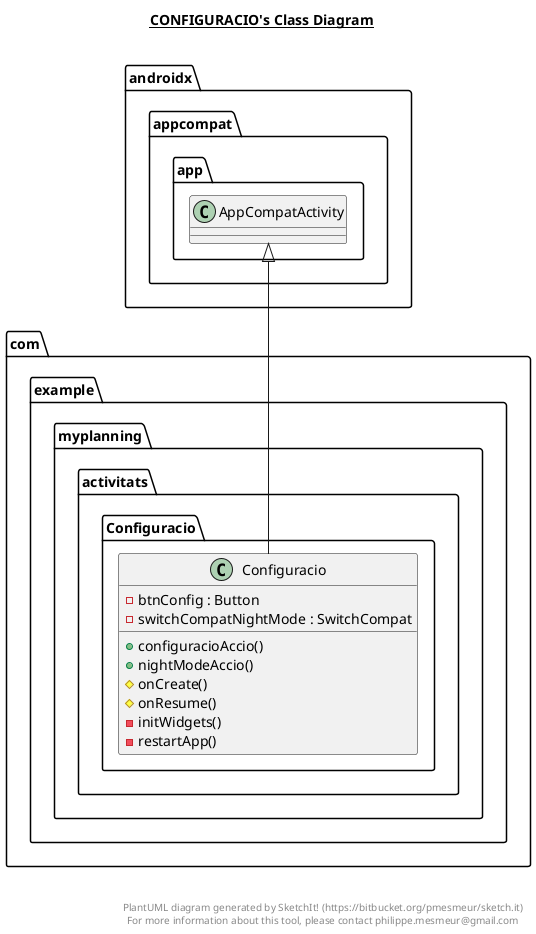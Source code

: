 @startuml

title __CONFIGURACIO's Class Diagram__\n

  namespace com.example.myplanning {
    namespace activitats {
      namespace Configuracio {
        class com.example.myplanning.activitats.Configuracio.Configuracio {
            - btnConfig : Button
            - switchCompatNightMode : SwitchCompat
            + configuracioAccio()
            + nightModeAccio()
            # onCreate()
            # onResume()
            - initWidgets()
            - restartApp()
        }
      }
    }
  }
  

  com.example.myplanning.activitats.Configuracio.Configuracio -up-|> androidx.appcompat.app.AppCompatActivity


right footer


PlantUML diagram generated by SketchIt! (https://bitbucket.org/pmesmeur/sketch.it)
For more information about this tool, please contact philippe.mesmeur@gmail.com
endfooter

@enduml
